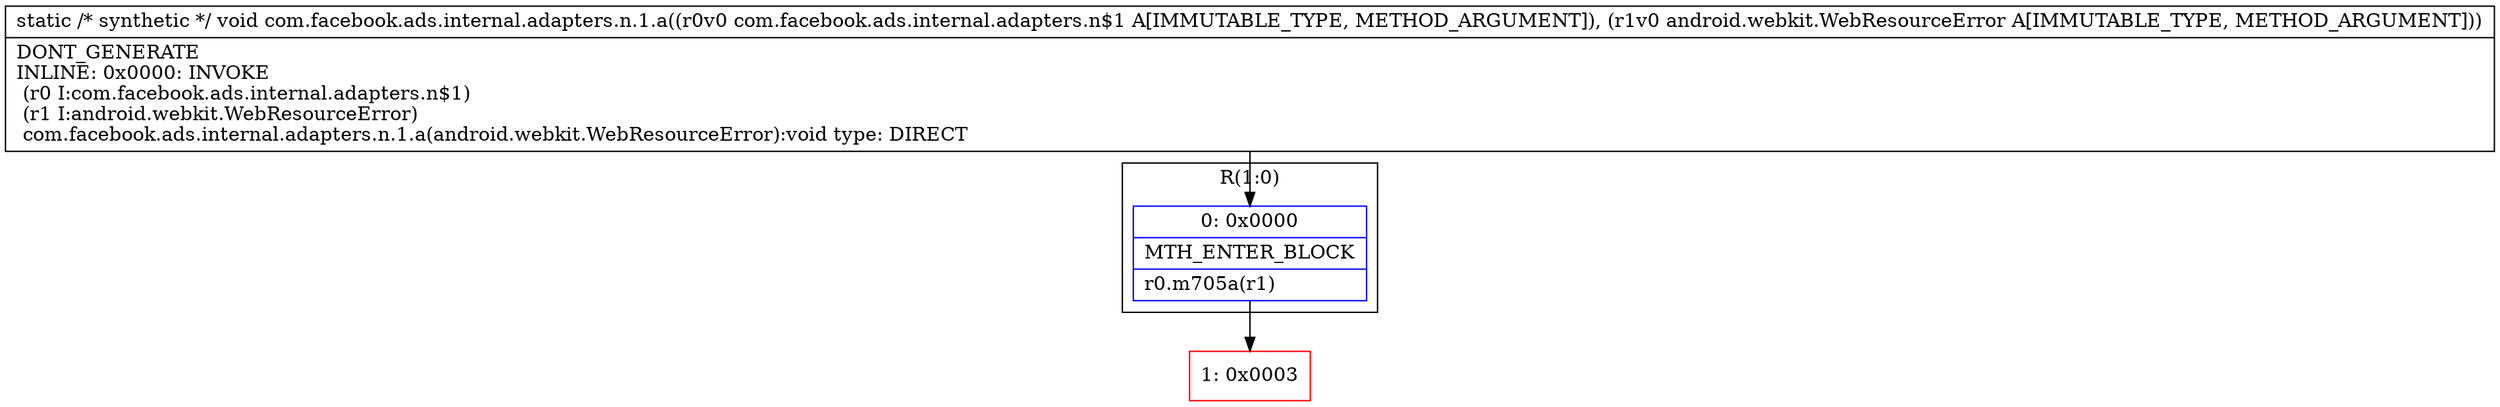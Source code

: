 digraph "CFG forcom.facebook.ads.internal.adapters.n.1.a(Lcom\/facebook\/ads\/internal\/adapters\/n$1;Landroid\/webkit\/WebResourceError;)V" {
subgraph cluster_Region_1217830152 {
label = "R(1:0)";
node [shape=record,color=blue];
Node_0 [shape=record,label="{0\:\ 0x0000|MTH_ENTER_BLOCK\l|r0.m705a(r1)\l}"];
}
Node_1 [shape=record,color=red,label="{1\:\ 0x0003}"];
MethodNode[shape=record,label="{static \/* synthetic *\/ void com.facebook.ads.internal.adapters.n.1.a((r0v0 com.facebook.ads.internal.adapters.n$1 A[IMMUTABLE_TYPE, METHOD_ARGUMENT]), (r1v0 android.webkit.WebResourceError A[IMMUTABLE_TYPE, METHOD_ARGUMENT]))  | DONT_GENERATE\lINLINE: 0x0000: INVOKE  \l  (r0 I:com.facebook.ads.internal.adapters.n$1)\l  (r1 I:android.webkit.WebResourceError)\l com.facebook.ads.internal.adapters.n.1.a(android.webkit.WebResourceError):void type: DIRECT\l}"];
MethodNode -> Node_0;
Node_0 -> Node_1;
}

